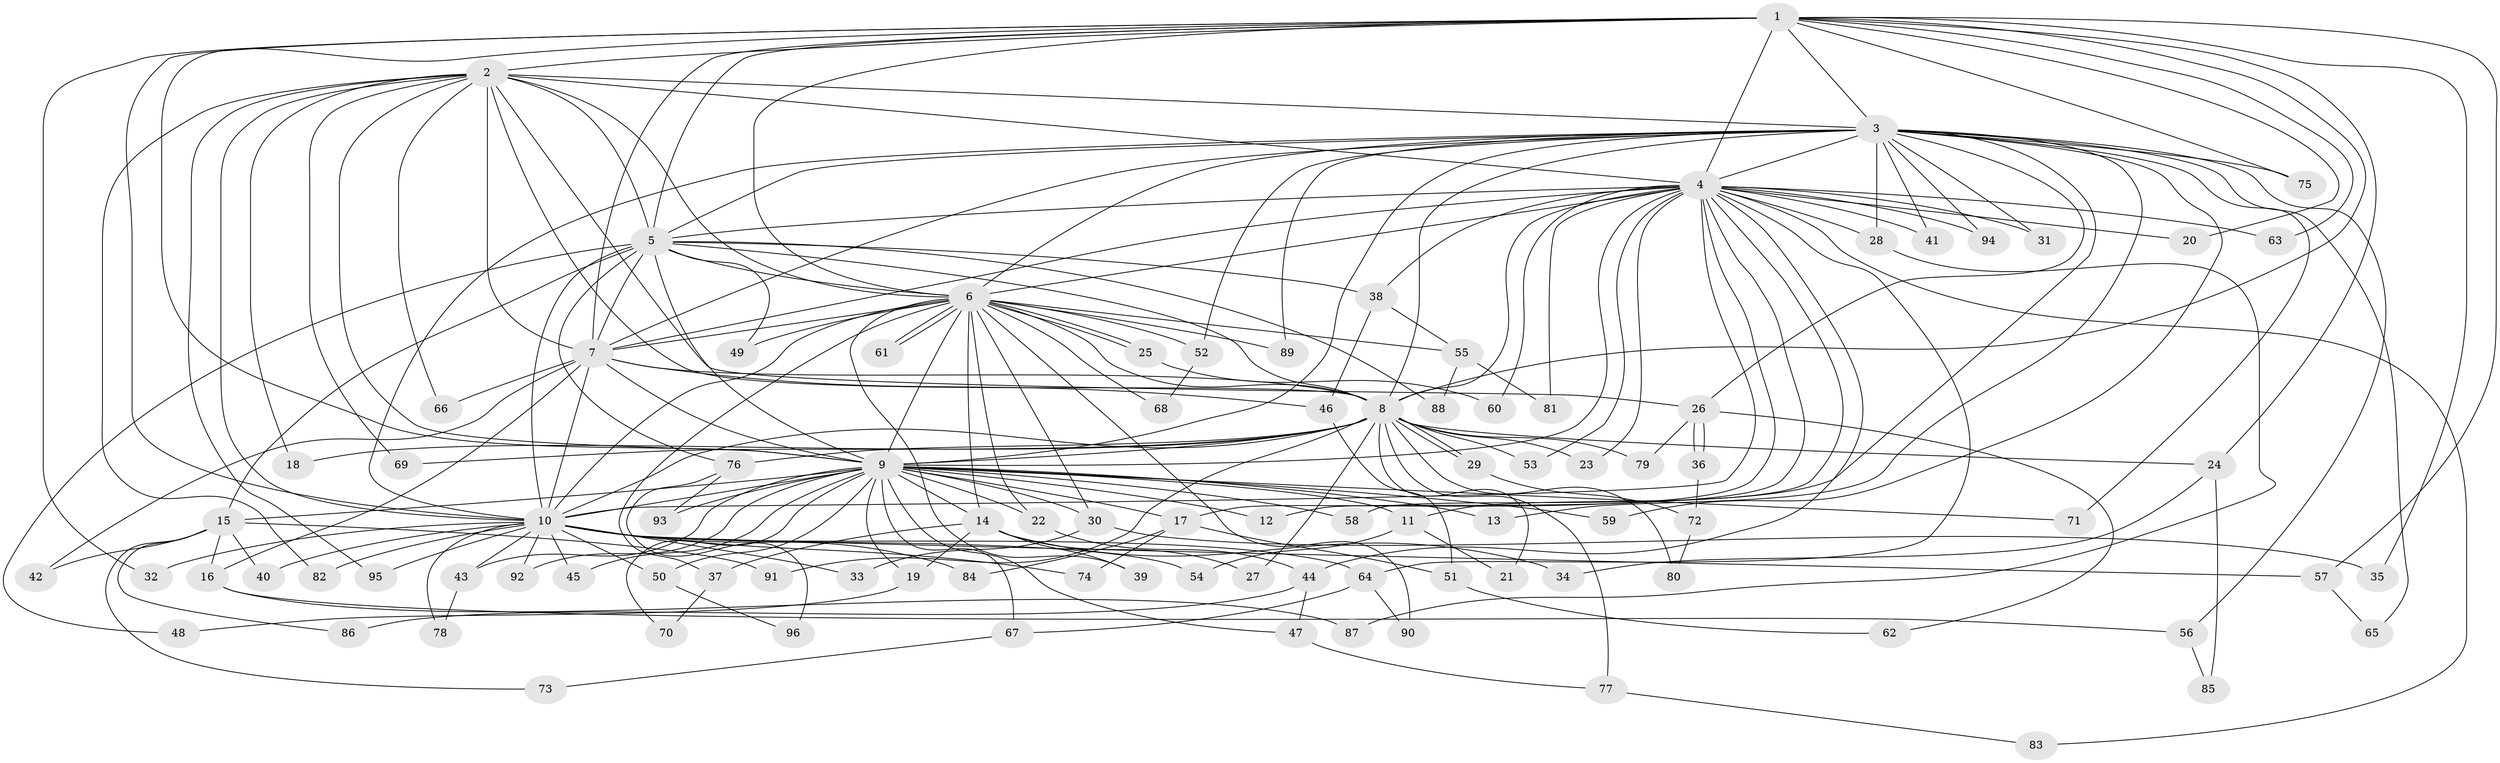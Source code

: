 // coarse degree distribution, {14: 0.013513513513513514, 12: 0.013513513513513514, 32: 0.013513513513513514, 24: 0.013513513513513514, 13: 0.013513513513513514, 23: 0.013513513513513514, 11: 0.013513513513513514, 22: 0.013513513513513514, 28: 0.013513513513513514, 4: 0.10810810810810811, 2: 0.5540540540540541, 7: 0.013513513513513514, 8: 0.013513513513513514, 5: 0.013513513513513514, 6: 0.02702702702702703, 3: 0.14864864864864866}
// Generated by graph-tools (version 1.1) at 2025/41/03/06/25 10:41:44]
// undirected, 96 vertices, 217 edges
graph export_dot {
graph [start="1"]
  node [color=gray90,style=filled];
  1;
  2;
  3;
  4;
  5;
  6;
  7;
  8;
  9;
  10;
  11;
  12;
  13;
  14;
  15;
  16;
  17;
  18;
  19;
  20;
  21;
  22;
  23;
  24;
  25;
  26;
  27;
  28;
  29;
  30;
  31;
  32;
  33;
  34;
  35;
  36;
  37;
  38;
  39;
  40;
  41;
  42;
  43;
  44;
  45;
  46;
  47;
  48;
  49;
  50;
  51;
  52;
  53;
  54;
  55;
  56;
  57;
  58;
  59;
  60;
  61;
  62;
  63;
  64;
  65;
  66;
  67;
  68;
  69;
  70;
  71;
  72;
  73;
  74;
  75;
  76;
  77;
  78;
  79;
  80;
  81;
  82;
  83;
  84;
  85;
  86;
  87;
  88;
  89;
  90;
  91;
  92;
  93;
  94;
  95;
  96;
  1 -- 2;
  1 -- 3;
  1 -- 4;
  1 -- 5;
  1 -- 6;
  1 -- 7;
  1 -- 8;
  1 -- 9;
  1 -- 10;
  1 -- 20;
  1 -- 24;
  1 -- 32;
  1 -- 35;
  1 -- 57;
  1 -- 63;
  1 -- 75;
  2 -- 3;
  2 -- 4;
  2 -- 5;
  2 -- 6;
  2 -- 7;
  2 -- 8;
  2 -- 9;
  2 -- 10;
  2 -- 18;
  2 -- 26;
  2 -- 66;
  2 -- 69;
  2 -- 82;
  2 -- 95;
  3 -- 4;
  3 -- 5;
  3 -- 6;
  3 -- 7;
  3 -- 8;
  3 -- 9;
  3 -- 10;
  3 -- 11;
  3 -- 13;
  3 -- 26;
  3 -- 28;
  3 -- 31;
  3 -- 41;
  3 -- 52;
  3 -- 56;
  3 -- 59;
  3 -- 65;
  3 -- 71;
  3 -- 75;
  3 -- 89;
  3 -- 94;
  4 -- 5;
  4 -- 6;
  4 -- 7;
  4 -- 8;
  4 -- 9;
  4 -- 10;
  4 -- 12;
  4 -- 17;
  4 -- 20;
  4 -- 23;
  4 -- 28;
  4 -- 31;
  4 -- 38;
  4 -- 41;
  4 -- 44;
  4 -- 53;
  4 -- 58;
  4 -- 60;
  4 -- 63;
  4 -- 64;
  4 -- 81;
  4 -- 83;
  4 -- 94;
  5 -- 6;
  5 -- 7;
  5 -- 8;
  5 -- 9;
  5 -- 10;
  5 -- 15;
  5 -- 38;
  5 -- 48;
  5 -- 49;
  5 -- 76;
  5 -- 88;
  6 -- 7;
  6 -- 8;
  6 -- 9;
  6 -- 10;
  6 -- 14;
  6 -- 22;
  6 -- 25;
  6 -- 25;
  6 -- 30;
  6 -- 37;
  6 -- 39;
  6 -- 49;
  6 -- 52;
  6 -- 55;
  6 -- 61;
  6 -- 61;
  6 -- 68;
  6 -- 89;
  6 -- 90;
  7 -- 8;
  7 -- 9;
  7 -- 10;
  7 -- 16;
  7 -- 42;
  7 -- 46;
  7 -- 66;
  8 -- 9;
  8 -- 10;
  8 -- 18;
  8 -- 21;
  8 -- 23;
  8 -- 24;
  8 -- 27;
  8 -- 29;
  8 -- 29;
  8 -- 53;
  8 -- 69;
  8 -- 76;
  8 -- 77;
  8 -- 79;
  8 -- 80;
  8 -- 91;
  9 -- 10;
  9 -- 11;
  9 -- 12;
  9 -- 13;
  9 -- 14;
  9 -- 15;
  9 -- 17;
  9 -- 19;
  9 -- 22;
  9 -- 30;
  9 -- 43;
  9 -- 45;
  9 -- 47;
  9 -- 50;
  9 -- 58;
  9 -- 59;
  9 -- 67;
  9 -- 70;
  9 -- 71;
  9 -- 92;
  9 -- 93;
  10 -- 32;
  10 -- 33;
  10 -- 40;
  10 -- 43;
  10 -- 45;
  10 -- 50;
  10 -- 54;
  10 -- 57;
  10 -- 64;
  10 -- 74;
  10 -- 78;
  10 -- 82;
  10 -- 84;
  10 -- 92;
  10 -- 95;
  11 -- 21;
  11 -- 54;
  14 -- 19;
  14 -- 27;
  14 -- 34;
  14 -- 37;
  14 -- 39;
  15 -- 16;
  15 -- 40;
  15 -- 42;
  15 -- 73;
  15 -- 86;
  15 -- 91;
  16 -- 56;
  16 -- 87;
  17 -- 51;
  17 -- 74;
  17 -- 84;
  19 -- 48;
  22 -- 44;
  24 -- 34;
  24 -- 85;
  25 -- 60;
  26 -- 36;
  26 -- 36;
  26 -- 62;
  26 -- 79;
  28 -- 87;
  29 -- 72;
  30 -- 33;
  30 -- 35;
  36 -- 72;
  37 -- 70;
  38 -- 46;
  38 -- 55;
  43 -- 78;
  44 -- 47;
  44 -- 86;
  46 -- 51;
  47 -- 77;
  50 -- 96;
  51 -- 62;
  52 -- 68;
  55 -- 81;
  55 -- 88;
  56 -- 85;
  57 -- 65;
  64 -- 67;
  64 -- 90;
  67 -- 73;
  72 -- 80;
  76 -- 93;
  76 -- 96;
  77 -- 83;
}
